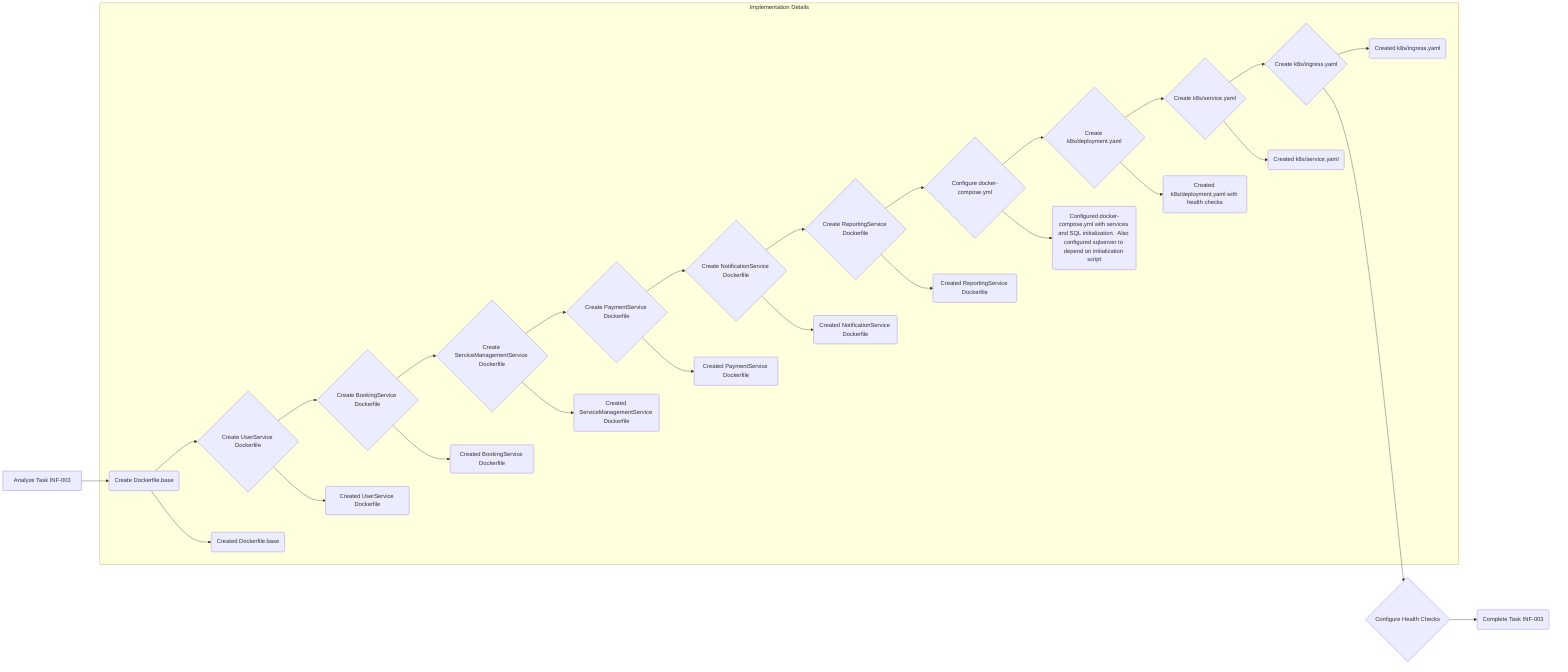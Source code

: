 graph LR
    A[Analyze Task INF-003] --> B(Create Dockerfile.base);
    B --> C{Create UserService Dockerfile};
    C --> D{Create BookingService Dockerfile};
    D --> E{Create ServiceManagementService Dockerfile};
    E --> F{Create PaymentService Dockerfile};
    F --> G{Create NotificationService Dockerfile};
    G --> H{Create ReportingService Dockerfile};
    H --> I{Configure docker-compose.yml};
    I --> J{Create k8s/deployment.yaml};
    J --> K{Create k8s/service.yaml};
    K --> L{Create k8s/ingress.yaml};
    L --> M{Configure Health Checks};
    M --> N(Complete Task INF-003);

subgraph Implementation Details
    B --> B1(Created Dockerfile.base);
    C --> C1(Created UserService Dockerfile);
    D --> D1(Created BookingService Dockerfile);
    E --> E1(Created ServiceManagementService Dockerfile);
    F --> F1(Created PaymentService Dockerfile);
    G --> G1(Created NotificationService Dockerfile);
    H --> H1(Created ReportingService Dockerfile);
    I --> I1(Configured docker-compose.yml with services and SQL initialization.  Also configured sqlserver to depend on initialization script);
    J --> J1(Created k8s/deployment.yaml with health checks);
    K --> K1(Created k8s/service.yaml);
    L --> L1(Created k8s/ingress.yaml);
	
end